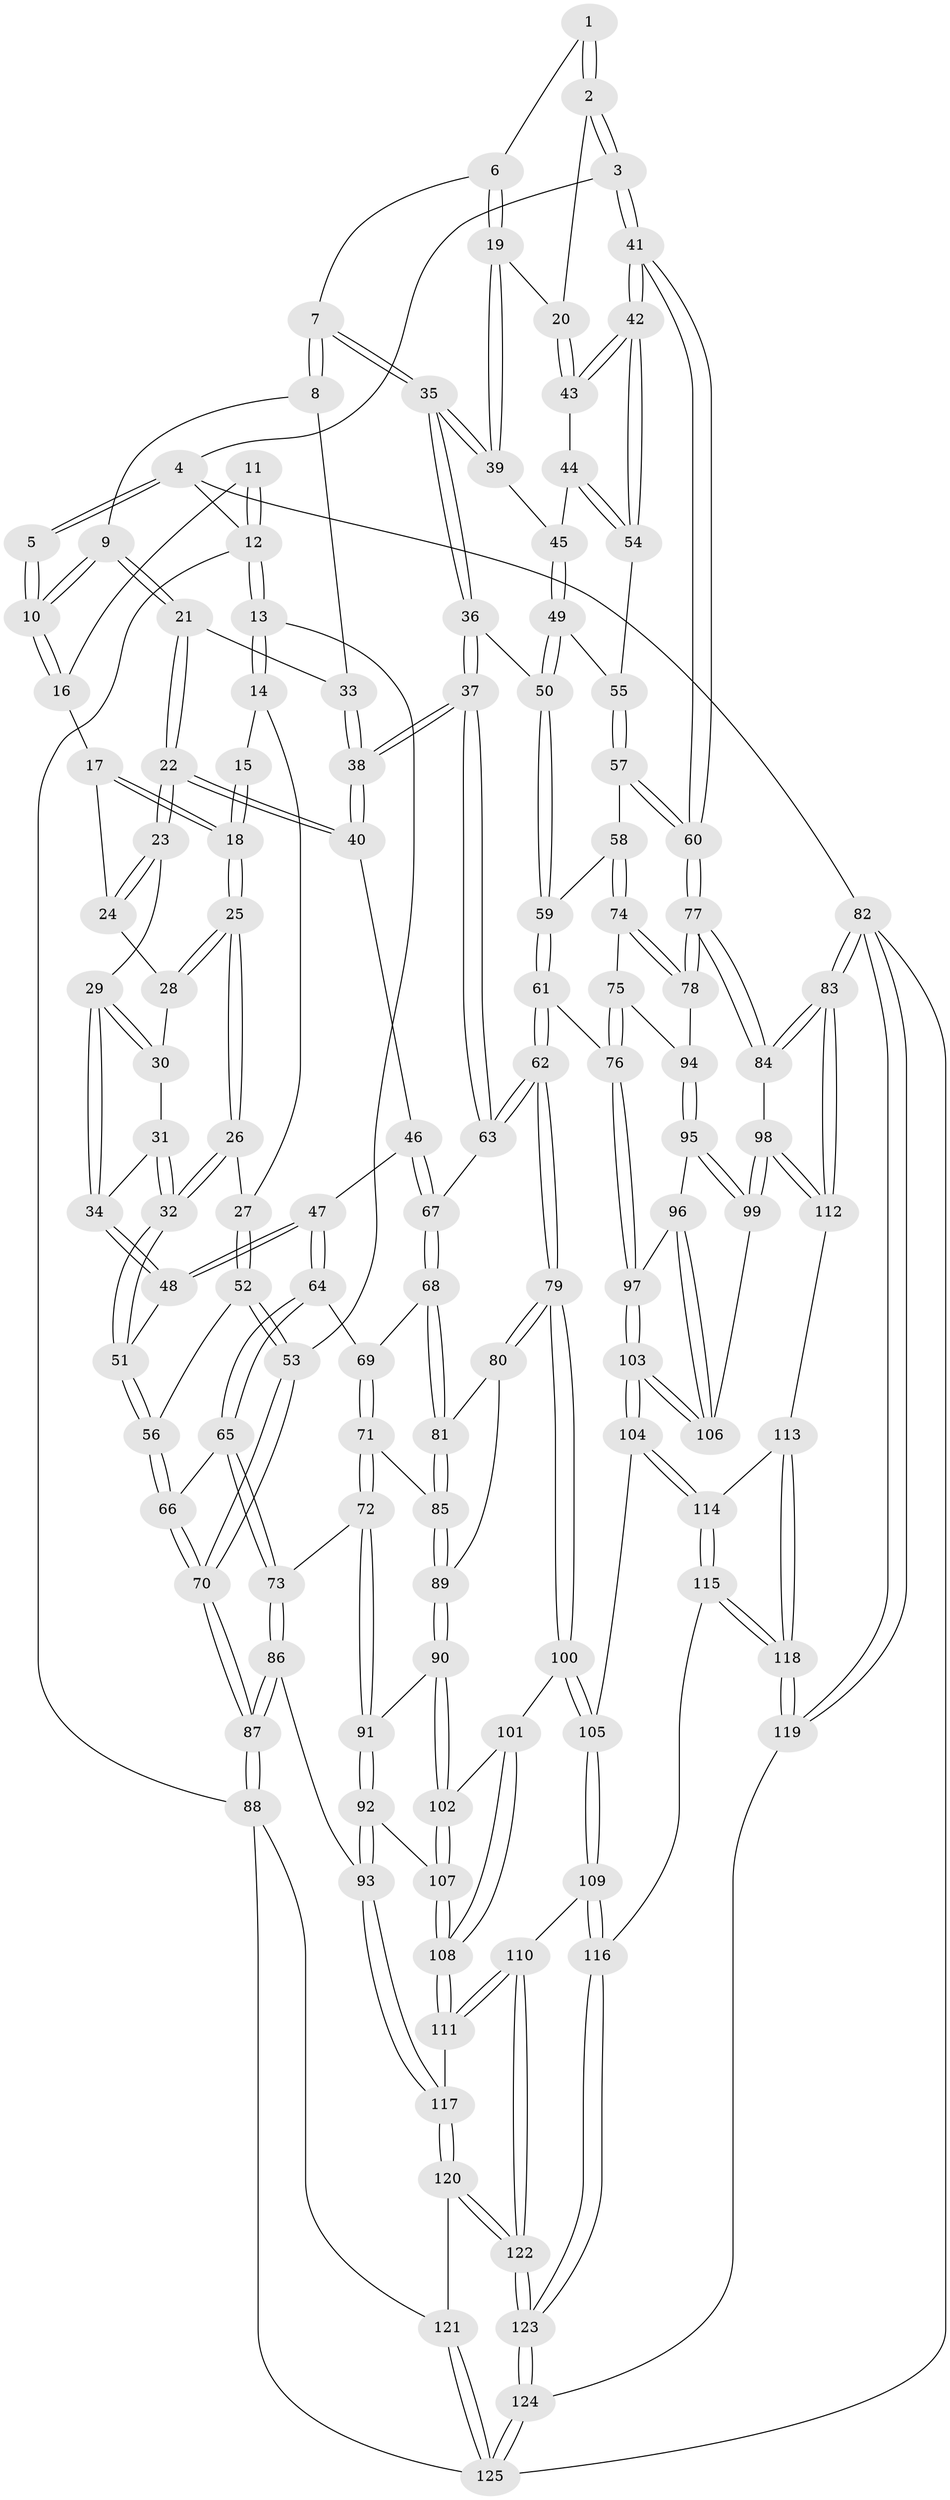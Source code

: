 // coarse degree distribution, {3: 0.2894736842105263, 4: 0.39473684210526316, 2: 0.05263157894736842, 5: 0.21052631578947367, 6: 0.02631578947368421, 7: 0.02631578947368421}
// Generated by graph-tools (version 1.1) at 2025/38/03/04/25 23:38:27]
// undirected, 125 vertices, 309 edges
graph export_dot {
  node [color=gray90,style=filled];
  1 [pos="+0.7237760753690126+0"];
  2 [pos="+0.9022415367817933+0.09324631698134922"];
  3 [pos="+1+0"];
  4 [pos="+1+0"];
  5 [pos="+0.6850505579884446+0"];
  6 [pos="+0.7308717108093467+0.020645405468211107"];
  7 [pos="+0.688918772799174+0.11570480045003143"];
  8 [pos="+0.6239835414098474+0.10241423930168927"];
  9 [pos="+0.4608233145911057+0"];
  10 [pos="+0.4435200394608549+0"];
  11 [pos="+0.168897277096356+0"];
  12 [pos="+0+0"];
  13 [pos="+0+0.1258772071457077"];
  14 [pos="+0.09038814647735627+0.06581574390121411"];
  15 [pos="+0.1600494727415542+0"];
  16 [pos="+0.4173324186379766+0"];
  17 [pos="+0.30138736137092104+0.0706047804673821"];
  18 [pos="+0.2059585449501513+0.10167960656374071"];
  19 [pos="+0.8644822123432793+0.11444749749314571"];
  20 [pos="+0.8859111458502572+0.10491623856641984"];
  21 [pos="+0.44849091786565143+0.07911971603806091"];
  22 [pos="+0.44386662687900863+0.13383247008229673"];
  23 [pos="+0.4041914086297562+0.14647742689855597"];
  24 [pos="+0.2998395950383397+0.09768295202372307"];
  25 [pos="+0.20573798733560153+0.10397284916867948"];
  26 [pos="+0.18145248701672576+0.17191827520574648"];
  27 [pos="+0.09703220076955989+0.157581260039925"];
  28 [pos="+0.2924324426418985+0.1166067835585054"];
  29 [pos="+0.3441024283528481+0.17501655470337363"];
  30 [pos="+0.29244657543145697+0.1168145015978472"];
  31 [pos="+0.26663442340805255+0.1527761050460827"];
  32 [pos="+0.18715087087926277+0.1786990864056044"];
  33 [pos="+0.6008394445250584+0.13389831877550037"];
  34 [pos="+0.32944995666112076+0.19124275550340872"];
  35 [pos="+0.7272274872177861+0.18095213464372845"];
  36 [pos="+0.7153288709187465+0.2245858385088802"];
  37 [pos="+0.5391020259014175+0.2791067130560834"];
  38 [pos="+0.5233769503958192+0.2527307560291781"];
  39 [pos="+0.8473620875760044+0.13215381912968135"];
  40 [pos="+0.4985410999570473+0.2317846403035953"];
  41 [pos="+1+0.3429349152715928"];
  42 [pos="+1+0.3061551123416191"];
  43 [pos="+0.9154132964670365+0.22019612422268614"];
  44 [pos="+0.8961806904595608+0.2308831792949757"];
  45 [pos="+0.8526897126068117+0.20322640914334672"];
  46 [pos="+0.30226998884323075+0.2900732258654273"];
  47 [pos="+0.29469194649199804+0.2895074160354966"];
  48 [pos="+0.2897660706440658+0.2767780172203684"];
  49 [pos="+0.8362812999055893+0.2781785180751519"];
  50 [pos="+0.7496498879021322+0.27327533509247814"];
  51 [pos="+0.20033171351835333+0.21049498783250445"];
  52 [pos="+0.04303575516631382+0.19007288685393972"];
  53 [pos="+0+0.1999712113739834"];
  54 [pos="+0.8758827047873815+0.286974192060122"];
  55 [pos="+0.8546881215200465+0.29085088348048893"];
  56 [pos="+0.11451100349072893+0.3239116518793858"];
  57 [pos="+0.853649171693344+0.33732584360938267"];
  58 [pos="+0.8380933738809323+0.3776908926766442"];
  59 [pos="+0.740819577377471+0.34673802981479085"];
  60 [pos="+1+0.44042547537738286"];
  61 [pos="+0.6535262584613418+0.4713530451187797"];
  62 [pos="+0.5957940698821441+0.4645973490735367"];
  63 [pos="+0.5383159847481296+0.300089785397525"];
  64 [pos="+0.2855793753419269+0.3106114453814095"];
  65 [pos="+0.12172371348701558+0.3752997841431639"];
  66 [pos="+0.11270922317583444+0.3579405647192183"];
  67 [pos="+0.4132873719017524+0.3569945798235326"];
  68 [pos="+0.3876706213219573+0.4175112747924303"];
  69 [pos="+0.29164645122458105+0.3505565248959088"];
  70 [pos="+0+0.2632125578779766"];
  71 [pos="+0.26781447632885147+0.45348079397391666"];
  72 [pos="+0.15625128765329788+0.4714266711525483"];
  73 [pos="+0.12065519337191524+0.4644440354761881"];
  74 [pos="+0.846602048473264+0.4033728818831251"];
  75 [pos="+0.7026710549302019+0.4786255160163678"];
  76 [pos="+0.6682202265206126+0.4809056191928601"];
  77 [pos="+1+0.4536768341454375"];
  78 [pos="+0.9468476343685652+0.4808091611373684"];
  79 [pos="+0.5354747619234435+0.5180191598594025"];
  80 [pos="+0.42402162796192233+0.4554533133862194"];
  81 [pos="+0.38878397659513364+0.42838020213050815"];
  82 [pos="+1+1"];
  83 [pos="+1+1"];
  84 [pos="+1+0.5704908881252151"];
  85 [pos="+0.3032989920891057+0.4780025559785338"];
  86 [pos="+0+0.6495928610153335"];
  87 [pos="+0+0.6598678857789174"];
  88 [pos="+0+0.8340564557242943"];
  89 [pos="+0.32441472353102113+0.5400297603621965"];
  90 [pos="+0.3344504399154471+0.5856467152797682"];
  91 [pos="+0.2532109163977052+0.5917154238642668"];
  92 [pos="+0.11295730272212488+0.7153298687354441"];
  93 [pos="+0.08605459266581358+0.7209898122481988"];
  94 [pos="+0.8894188045564253+0.5175616417525677"];
  95 [pos="+0.8492301762948775+0.5970161250033079"];
  96 [pos="+0.7480347603943424+0.5658413142594164"];
  97 [pos="+0.6835342124581841+0.5121298414860004"];
  98 [pos="+0.8820018606162476+0.7152257941965346"];
  99 [pos="+0.850028192075075+0.6620256990404892"];
  100 [pos="+0.49476455827000176+0.599553501525998"];
  101 [pos="+0.398968588948283+0.5963679254797136"];
  102 [pos="+0.33687746255397716+0.5875929718794045"];
  103 [pos="+0.6940453863597821+0.6824681882894683"];
  104 [pos="+0.6816688087628953+0.7051376902600555"];
  105 [pos="+0.5106452569058398+0.6615069394597775"];
  106 [pos="+0.7697909400937705+0.6524529327020661"];
  107 [pos="+0.2883971270922962+0.7375348717802876"];
  108 [pos="+0.33896561487672094+0.7857165395394412"];
  109 [pos="+0.47667644615176225+0.786522327952626"];
  110 [pos="+0.37669199614097015+0.8265229342159233"];
  111 [pos="+0.35554185858861326+0.8051913834875679"];
  112 [pos="+0.862251792979835+0.78094353736237"];
  113 [pos="+0.8501214201995746+0.7864444613581271"];
  114 [pos="+0.7088947537086469+0.7808707428472526"];
  115 [pos="+0.6283442839447442+0.8902663419491824"];
  116 [pos="+0.582034616929974+0.8734207767298795"];
  117 [pos="+0.13730198935870172+0.8326360330907905"];
  118 [pos="+0.7336201349930304+1"];
  119 [pos="+0.7523380680299145+1"];
  120 [pos="+0.15693292220844804+0.8867423753313747"];
  121 [pos="+0.05792509191839504+0.9383955941636238"];
  122 [pos="+0.2907862981595326+1"];
  123 [pos="+0.30208383912287834+1"];
  124 [pos="+0.30106839936408897+1"];
  125 [pos="+0.11123362818362081+1"];
  1 -- 2;
  1 -- 2;
  1 -- 6;
  2 -- 3;
  2 -- 3;
  2 -- 20;
  3 -- 4;
  3 -- 41;
  3 -- 41;
  4 -- 5;
  4 -- 5;
  4 -- 12;
  4 -- 82;
  5 -- 10;
  5 -- 10;
  6 -- 7;
  6 -- 19;
  6 -- 19;
  7 -- 8;
  7 -- 8;
  7 -- 35;
  7 -- 35;
  8 -- 9;
  8 -- 33;
  9 -- 10;
  9 -- 10;
  9 -- 21;
  9 -- 21;
  10 -- 16;
  10 -- 16;
  11 -- 12;
  11 -- 12;
  11 -- 16;
  12 -- 13;
  12 -- 13;
  12 -- 88;
  13 -- 14;
  13 -- 14;
  13 -- 53;
  14 -- 15;
  14 -- 27;
  15 -- 18;
  15 -- 18;
  16 -- 17;
  17 -- 18;
  17 -- 18;
  17 -- 24;
  18 -- 25;
  18 -- 25;
  19 -- 20;
  19 -- 39;
  19 -- 39;
  20 -- 43;
  20 -- 43;
  21 -- 22;
  21 -- 22;
  21 -- 33;
  22 -- 23;
  22 -- 23;
  22 -- 40;
  22 -- 40;
  23 -- 24;
  23 -- 24;
  23 -- 29;
  24 -- 28;
  25 -- 26;
  25 -- 26;
  25 -- 28;
  25 -- 28;
  26 -- 27;
  26 -- 32;
  26 -- 32;
  27 -- 52;
  27 -- 52;
  28 -- 30;
  29 -- 30;
  29 -- 30;
  29 -- 34;
  29 -- 34;
  30 -- 31;
  31 -- 32;
  31 -- 32;
  31 -- 34;
  32 -- 51;
  32 -- 51;
  33 -- 38;
  33 -- 38;
  34 -- 48;
  34 -- 48;
  35 -- 36;
  35 -- 36;
  35 -- 39;
  35 -- 39;
  36 -- 37;
  36 -- 37;
  36 -- 50;
  37 -- 38;
  37 -- 38;
  37 -- 63;
  37 -- 63;
  38 -- 40;
  38 -- 40;
  39 -- 45;
  40 -- 46;
  41 -- 42;
  41 -- 42;
  41 -- 60;
  41 -- 60;
  42 -- 43;
  42 -- 43;
  42 -- 54;
  42 -- 54;
  43 -- 44;
  44 -- 45;
  44 -- 54;
  44 -- 54;
  45 -- 49;
  45 -- 49;
  46 -- 47;
  46 -- 67;
  46 -- 67;
  47 -- 48;
  47 -- 48;
  47 -- 64;
  47 -- 64;
  48 -- 51;
  49 -- 50;
  49 -- 50;
  49 -- 55;
  50 -- 59;
  50 -- 59;
  51 -- 56;
  51 -- 56;
  52 -- 53;
  52 -- 53;
  52 -- 56;
  53 -- 70;
  53 -- 70;
  54 -- 55;
  55 -- 57;
  55 -- 57;
  56 -- 66;
  56 -- 66;
  57 -- 58;
  57 -- 60;
  57 -- 60;
  58 -- 59;
  58 -- 74;
  58 -- 74;
  59 -- 61;
  59 -- 61;
  60 -- 77;
  60 -- 77;
  61 -- 62;
  61 -- 62;
  61 -- 76;
  62 -- 63;
  62 -- 63;
  62 -- 79;
  62 -- 79;
  63 -- 67;
  64 -- 65;
  64 -- 65;
  64 -- 69;
  65 -- 66;
  65 -- 73;
  65 -- 73;
  66 -- 70;
  66 -- 70;
  67 -- 68;
  67 -- 68;
  68 -- 69;
  68 -- 81;
  68 -- 81;
  69 -- 71;
  69 -- 71;
  70 -- 87;
  70 -- 87;
  71 -- 72;
  71 -- 72;
  71 -- 85;
  72 -- 73;
  72 -- 91;
  72 -- 91;
  73 -- 86;
  73 -- 86;
  74 -- 75;
  74 -- 78;
  74 -- 78;
  75 -- 76;
  75 -- 76;
  75 -- 94;
  76 -- 97;
  76 -- 97;
  77 -- 78;
  77 -- 78;
  77 -- 84;
  77 -- 84;
  78 -- 94;
  79 -- 80;
  79 -- 80;
  79 -- 100;
  79 -- 100;
  80 -- 81;
  80 -- 89;
  81 -- 85;
  81 -- 85;
  82 -- 83;
  82 -- 83;
  82 -- 119;
  82 -- 119;
  82 -- 125;
  83 -- 84;
  83 -- 84;
  83 -- 112;
  83 -- 112;
  84 -- 98;
  85 -- 89;
  85 -- 89;
  86 -- 87;
  86 -- 87;
  86 -- 93;
  87 -- 88;
  87 -- 88;
  88 -- 121;
  88 -- 125;
  89 -- 90;
  89 -- 90;
  90 -- 91;
  90 -- 102;
  90 -- 102;
  91 -- 92;
  91 -- 92;
  92 -- 93;
  92 -- 93;
  92 -- 107;
  93 -- 117;
  93 -- 117;
  94 -- 95;
  94 -- 95;
  95 -- 96;
  95 -- 99;
  95 -- 99;
  96 -- 97;
  96 -- 106;
  96 -- 106;
  97 -- 103;
  97 -- 103;
  98 -- 99;
  98 -- 99;
  98 -- 112;
  98 -- 112;
  99 -- 106;
  100 -- 101;
  100 -- 105;
  100 -- 105;
  101 -- 102;
  101 -- 108;
  101 -- 108;
  102 -- 107;
  102 -- 107;
  103 -- 104;
  103 -- 104;
  103 -- 106;
  103 -- 106;
  104 -- 105;
  104 -- 114;
  104 -- 114;
  105 -- 109;
  105 -- 109;
  107 -- 108;
  107 -- 108;
  108 -- 111;
  108 -- 111;
  109 -- 110;
  109 -- 116;
  109 -- 116;
  110 -- 111;
  110 -- 111;
  110 -- 122;
  110 -- 122;
  111 -- 117;
  112 -- 113;
  113 -- 114;
  113 -- 118;
  113 -- 118;
  114 -- 115;
  114 -- 115;
  115 -- 116;
  115 -- 118;
  115 -- 118;
  116 -- 123;
  116 -- 123;
  117 -- 120;
  117 -- 120;
  118 -- 119;
  118 -- 119;
  119 -- 124;
  120 -- 121;
  120 -- 122;
  120 -- 122;
  121 -- 125;
  121 -- 125;
  122 -- 123;
  122 -- 123;
  123 -- 124;
  123 -- 124;
  124 -- 125;
  124 -- 125;
}
